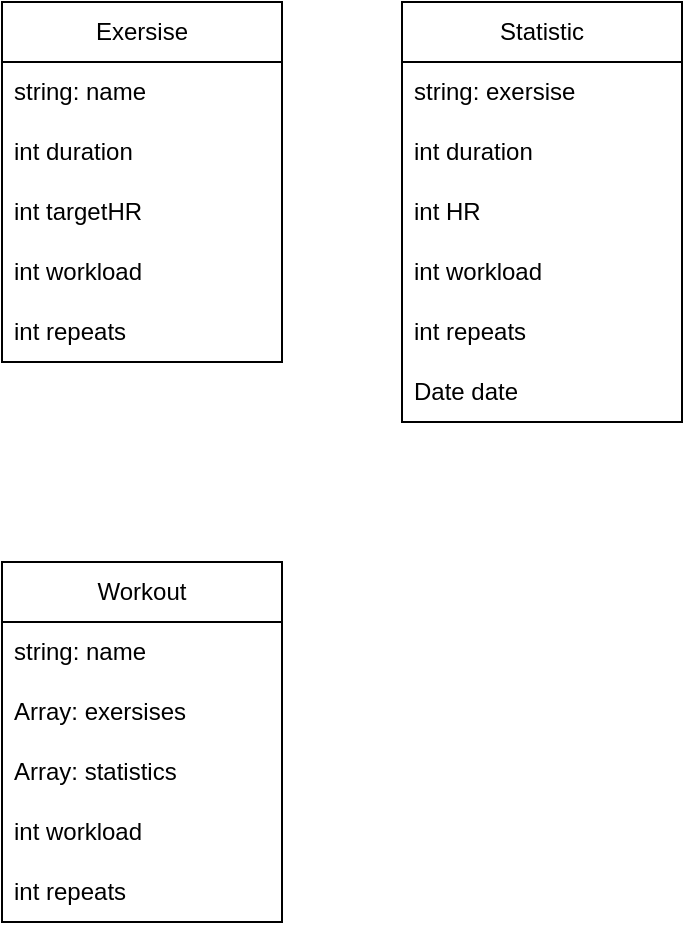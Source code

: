 <mxfile version="20.8.10" type="device"><diagram id="tl8Up7aziw2lC5G7Sy_T" name="Page-1"><mxGraphModel dx="1036" dy="614" grid="1" gridSize="10" guides="1" tooltips="1" connect="1" arrows="1" fold="1" page="1" pageScale="1" pageWidth="850" pageHeight="1100" math="0" shadow="0"><root><mxCell id="0"/><mxCell id="1" parent="0"/><mxCell id="OuZAQpkBZyAgfO61G6l4-3" value="Exersise" style="swimlane;fontStyle=0;childLayout=stackLayout;horizontal=1;startSize=30;horizontalStack=0;resizeParent=1;resizeParentMax=0;resizeLast=0;collapsible=1;marginBottom=0;whiteSpace=wrap;html=1;" vertex="1" parent="1"><mxGeometry x="80" y="280" width="140" height="180" as="geometry"/></mxCell><mxCell id="OuZAQpkBZyAgfO61G6l4-4" value="string: name" style="text;strokeColor=none;fillColor=none;align=left;verticalAlign=middle;spacingLeft=4;spacingRight=4;overflow=hidden;points=[[0,0.5],[1,0.5]];portConstraint=eastwest;rotatable=0;whiteSpace=wrap;html=1;" vertex="1" parent="OuZAQpkBZyAgfO61G6l4-3"><mxGeometry y="30" width="140" height="30" as="geometry"/></mxCell><mxCell id="OuZAQpkBZyAgfO61G6l4-5" value="int duration" style="text;strokeColor=none;fillColor=none;align=left;verticalAlign=middle;spacingLeft=4;spacingRight=4;overflow=hidden;points=[[0,0.5],[1,0.5]];portConstraint=eastwest;rotatable=0;whiteSpace=wrap;html=1;" vertex="1" parent="OuZAQpkBZyAgfO61G6l4-3"><mxGeometry y="60" width="140" height="30" as="geometry"/></mxCell><mxCell id="OuZAQpkBZyAgfO61G6l4-6" value="int targetHR" style="text;strokeColor=none;fillColor=none;align=left;verticalAlign=middle;spacingLeft=4;spacingRight=4;overflow=hidden;points=[[0,0.5],[1,0.5]];portConstraint=eastwest;rotatable=0;whiteSpace=wrap;html=1;" vertex="1" parent="OuZAQpkBZyAgfO61G6l4-3"><mxGeometry y="90" width="140" height="30" as="geometry"/></mxCell><mxCell id="OuZAQpkBZyAgfO61G6l4-7" value="int workload" style="text;strokeColor=none;fillColor=none;align=left;verticalAlign=middle;spacingLeft=4;spacingRight=4;overflow=hidden;points=[[0,0.5],[1,0.5]];portConstraint=eastwest;rotatable=0;whiteSpace=wrap;html=1;" vertex="1" parent="OuZAQpkBZyAgfO61G6l4-3"><mxGeometry y="120" width="140" height="30" as="geometry"/></mxCell><mxCell id="OuZAQpkBZyAgfO61G6l4-8" value="int repeats" style="text;strokeColor=none;fillColor=none;align=left;verticalAlign=middle;spacingLeft=4;spacingRight=4;overflow=hidden;points=[[0,0.5],[1,0.5]];portConstraint=eastwest;rotatable=0;whiteSpace=wrap;html=1;" vertex="1" parent="OuZAQpkBZyAgfO61G6l4-3"><mxGeometry y="150" width="140" height="30" as="geometry"/></mxCell><mxCell id="OuZAQpkBZyAgfO61G6l4-9" value="Statistic" style="swimlane;fontStyle=0;childLayout=stackLayout;horizontal=1;startSize=30;horizontalStack=0;resizeParent=1;resizeParentMax=0;resizeLast=0;collapsible=1;marginBottom=0;whiteSpace=wrap;html=1;" vertex="1" parent="1"><mxGeometry x="280" y="280" width="140" height="210" as="geometry"/></mxCell><mxCell id="OuZAQpkBZyAgfO61G6l4-10" value="string: exersise" style="text;strokeColor=none;fillColor=none;align=left;verticalAlign=middle;spacingLeft=4;spacingRight=4;overflow=hidden;points=[[0,0.5],[1,0.5]];portConstraint=eastwest;rotatable=0;whiteSpace=wrap;html=1;" vertex="1" parent="OuZAQpkBZyAgfO61G6l4-9"><mxGeometry y="30" width="140" height="30" as="geometry"/></mxCell><mxCell id="OuZAQpkBZyAgfO61G6l4-11" value="int duration" style="text;strokeColor=none;fillColor=none;align=left;verticalAlign=middle;spacingLeft=4;spacingRight=4;overflow=hidden;points=[[0,0.5],[1,0.5]];portConstraint=eastwest;rotatable=0;whiteSpace=wrap;html=1;" vertex="1" parent="OuZAQpkBZyAgfO61G6l4-9"><mxGeometry y="60" width="140" height="30" as="geometry"/></mxCell><mxCell id="OuZAQpkBZyAgfO61G6l4-12" value="int HR" style="text;strokeColor=none;fillColor=none;align=left;verticalAlign=middle;spacingLeft=4;spacingRight=4;overflow=hidden;points=[[0,0.5],[1,0.5]];portConstraint=eastwest;rotatable=0;whiteSpace=wrap;html=1;" vertex="1" parent="OuZAQpkBZyAgfO61G6l4-9"><mxGeometry y="90" width="140" height="30" as="geometry"/></mxCell><mxCell id="OuZAQpkBZyAgfO61G6l4-13" value="int workload" style="text;strokeColor=none;fillColor=none;align=left;verticalAlign=middle;spacingLeft=4;spacingRight=4;overflow=hidden;points=[[0,0.5],[1,0.5]];portConstraint=eastwest;rotatable=0;whiteSpace=wrap;html=1;" vertex="1" parent="OuZAQpkBZyAgfO61G6l4-9"><mxGeometry y="120" width="140" height="30" as="geometry"/></mxCell><mxCell id="OuZAQpkBZyAgfO61G6l4-14" value="int repeats" style="text;strokeColor=none;fillColor=none;align=left;verticalAlign=middle;spacingLeft=4;spacingRight=4;overflow=hidden;points=[[0,0.5],[1,0.5]];portConstraint=eastwest;rotatable=0;whiteSpace=wrap;html=1;" vertex="1" parent="OuZAQpkBZyAgfO61G6l4-9"><mxGeometry y="150" width="140" height="30" as="geometry"/></mxCell><mxCell id="OuZAQpkBZyAgfO61G6l4-15" value="Date date" style="text;strokeColor=none;fillColor=none;align=left;verticalAlign=middle;spacingLeft=4;spacingRight=4;overflow=hidden;points=[[0,0.5],[1,0.5]];portConstraint=eastwest;rotatable=0;whiteSpace=wrap;html=1;" vertex="1" parent="OuZAQpkBZyAgfO61G6l4-9"><mxGeometry y="180" width="140" height="30" as="geometry"/></mxCell><mxCell id="OuZAQpkBZyAgfO61G6l4-16" value="Workout" style="swimlane;fontStyle=0;childLayout=stackLayout;horizontal=1;startSize=30;horizontalStack=0;resizeParent=1;resizeParentMax=0;resizeLast=0;collapsible=1;marginBottom=0;whiteSpace=wrap;html=1;" vertex="1" parent="1"><mxGeometry x="80" y="560" width="140" height="180" as="geometry"/></mxCell><mxCell id="OuZAQpkBZyAgfO61G6l4-17" value="string: name" style="text;strokeColor=none;fillColor=none;align=left;verticalAlign=middle;spacingLeft=4;spacingRight=4;overflow=hidden;points=[[0,0.5],[1,0.5]];portConstraint=eastwest;rotatable=0;whiteSpace=wrap;html=1;" vertex="1" parent="OuZAQpkBZyAgfO61G6l4-16"><mxGeometry y="30" width="140" height="30" as="geometry"/></mxCell><mxCell id="OuZAQpkBZyAgfO61G6l4-18" value="Array: exersises" style="text;strokeColor=none;fillColor=none;align=left;verticalAlign=middle;spacingLeft=4;spacingRight=4;overflow=hidden;points=[[0,0.5],[1,0.5]];portConstraint=eastwest;rotatable=0;whiteSpace=wrap;html=1;" vertex="1" parent="OuZAQpkBZyAgfO61G6l4-16"><mxGeometry y="60" width="140" height="30" as="geometry"/></mxCell><mxCell id="OuZAQpkBZyAgfO61G6l4-19" value="Array: statistics" style="text;strokeColor=none;fillColor=none;align=left;verticalAlign=middle;spacingLeft=4;spacingRight=4;overflow=hidden;points=[[0,0.5],[1,0.5]];portConstraint=eastwest;rotatable=0;whiteSpace=wrap;html=1;" vertex="1" parent="OuZAQpkBZyAgfO61G6l4-16"><mxGeometry y="90" width="140" height="30" as="geometry"/></mxCell><mxCell id="OuZAQpkBZyAgfO61G6l4-20" value="int workload" style="text;strokeColor=none;fillColor=none;align=left;verticalAlign=middle;spacingLeft=4;spacingRight=4;overflow=hidden;points=[[0,0.5],[1,0.5]];portConstraint=eastwest;rotatable=0;whiteSpace=wrap;html=1;" vertex="1" parent="OuZAQpkBZyAgfO61G6l4-16"><mxGeometry y="120" width="140" height="30" as="geometry"/></mxCell><mxCell id="OuZAQpkBZyAgfO61G6l4-21" value="int repeats" style="text;strokeColor=none;fillColor=none;align=left;verticalAlign=middle;spacingLeft=4;spacingRight=4;overflow=hidden;points=[[0,0.5],[1,0.5]];portConstraint=eastwest;rotatable=0;whiteSpace=wrap;html=1;" vertex="1" parent="OuZAQpkBZyAgfO61G6l4-16"><mxGeometry y="150" width="140" height="30" as="geometry"/></mxCell></root></mxGraphModel></diagram></mxfile>